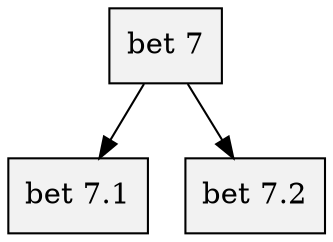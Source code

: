 digraph grained{
node[shape=box  style=filled fillcolor=gray95]
1[label="bet 7"]
2[label="bet 7.1"]
3[label="bet 7.2"]
1->2
1->3
}